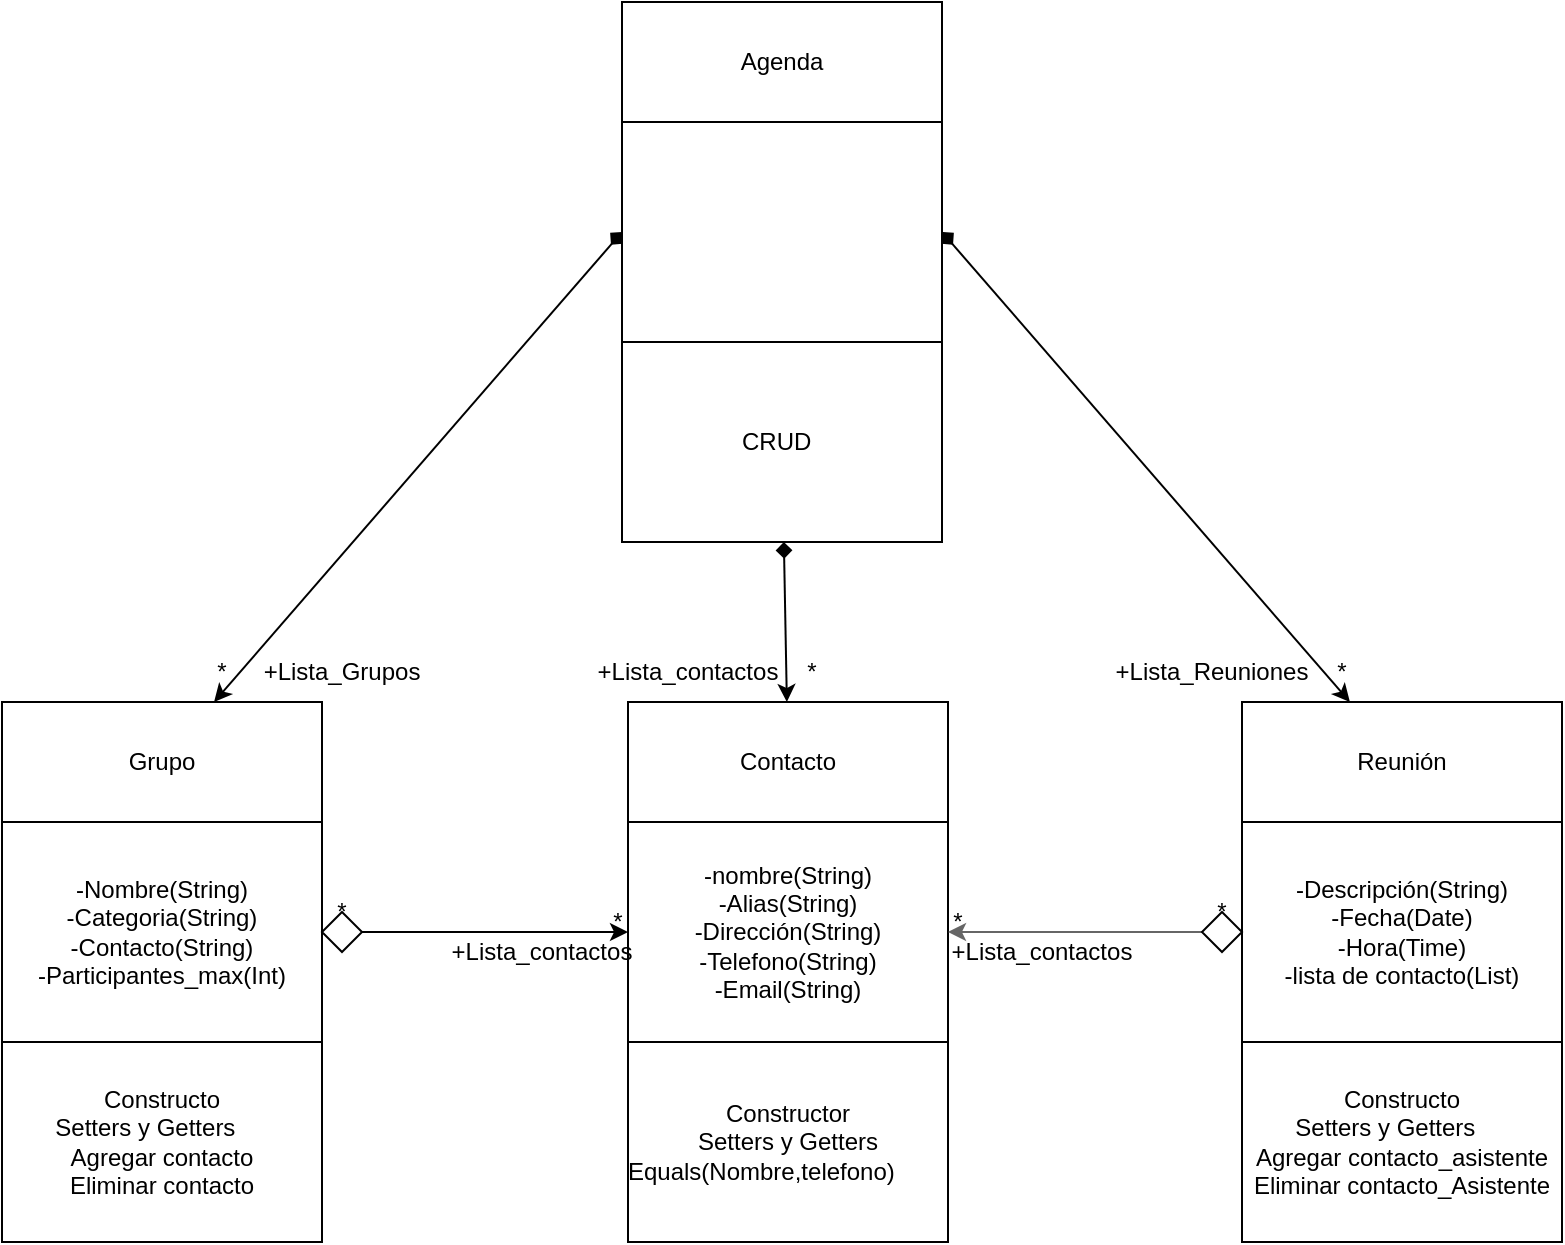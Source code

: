 <mxfile>
    <diagram id="qxHnh13N4t9xr8P-Yauw" name="Page-1">
        <mxGraphModel dx="837" dy="387" grid="1" gridSize="10" guides="1" tooltips="1" connect="1" arrows="1" fold="1" page="1" pageScale="1" pageWidth="850" pageHeight="1100" math="0" shadow="0">
            <root>
                <mxCell id="0"/>
                <mxCell id="1" parent="0"/>
                <mxCell id="13" value="" style="edgeStyle=none;html=1;startArrow=none;" parent="1" source="15" target="7" edge="1">
                    <mxGeometry relative="1" as="geometry"/>
                </mxCell>
                <mxCell id="2" value="-nombre(String)&lt;br&gt;-Alias(String)&lt;br&gt;-Dirección(String)&lt;br&gt;-Telefono(String)&lt;br&gt;-Email(String)" style="rounded=0;whiteSpace=wrap;html=1;" parent="1" vertex="1">
                    <mxGeometry x="348" y="460" width="160" height="110" as="geometry"/>
                </mxCell>
                <mxCell id="41" value="" style="edgeStyle=none;html=1;startArrow=classic;startFill=1;endArrow=diamond;endFill=1;" edge="1" parent="1" source="3" target="35">
                    <mxGeometry relative="1" as="geometry"/>
                </mxCell>
                <mxCell id="3" value="Contacto" style="rounded=0;whiteSpace=wrap;html=1;" parent="1" vertex="1">
                    <mxGeometry x="348" y="400" width="160" height="60" as="geometry"/>
                </mxCell>
                <mxCell id="6" value="Constructor&lt;br&gt;Setters y Getters&lt;br&gt;Equals(Nombre,telefono)&lt;span style=&quot;white-space: pre;&quot;&gt;&#9;&lt;/span&gt;" style="rounded=0;whiteSpace=wrap;html=1;fillColor=default;" parent="1" vertex="1">
                    <mxGeometry x="348" y="570" width="160" height="100" as="geometry"/>
                </mxCell>
                <mxCell id="7" value="-Nombre(String)&lt;br&gt;-Categoria(String)&lt;br&gt;-Contacto(String)&lt;br&gt;-Participantes_max(Int)" style="rounded=0;whiteSpace=wrap;html=1;" parent="1" vertex="1">
                    <mxGeometry x="35" y="460" width="160" height="110" as="geometry"/>
                </mxCell>
                <mxCell id="40" value="" style="edgeStyle=none;html=1;startArrow=classic;startFill=1;endArrow=diamond;endFill=1;entryX=0;entryY=0.5;entryDx=0;entryDy=0;" edge="1" parent="1" source="8" target="33">
                    <mxGeometry relative="1" as="geometry">
                        <mxPoint x="311.113" y="217.348" as="targetPoint"/>
                    </mxGeometry>
                </mxCell>
                <mxCell id="8" value="Grupo" style="rounded=0;whiteSpace=wrap;html=1;" parent="1" vertex="1">
                    <mxGeometry x="35" y="400" width="160" height="60" as="geometry"/>
                </mxCell>
                <mxCell id="9" value="Constructo&lt;br&gt;Setters y Getters&lt;span style=&quot;white-space: pre;&quot;&gt;&#9;&lt;/span&gt;&lt;br&gt;Agregar contacto&lt;br&gt;Eliminar contacto" style="rounded=0;whiteSpace=wrap;html=1;fillColor=default;" parent="1" vertex="1">
                    <mxGeometry x="35" y="570" width="160" height="100" as="geometry"/>
                </mxCell>
                <mxCell id="10" value="-Descripción(String)&lt;br&gt;-Fecha(Date)&lt;br&gt;-Hora(Time)&lt;br&gt;-lista de contacto(List)" style="rounded=0;whiteSpace=wrap;html=1;" parent="1" vertex="1">
                    <mxGeometry x="655" y="460" width="160" height="110" as="geometry"/>
                </mxCell>
                <mxCell id="43" value="" style="edgeStyle=none;html=1;startArrow=classic;startFill=1;endArrow=diamond;endFill=1;entryX=1;entryY=0.5;entryDx=0;entryDy=0;" edge="1" parent="1" source="11" target="33">
                    <mxGeometry relative="1" as="geometry">
                        <mxPoint x="520" y="180" as="targetPoint"/>
                    </mxGeometry>
                </mxCell>
                <mxCell id="11" value="Reunión" style="rounded=0;whiteSpace=wrap;html=1;" parent="1" vertex="1">
                    <mxGeometry x="655" y="400" width="160" height="60" as="geometry"/>
                </mxCell>
                <mxCell id="12" value="Constructo&lt;br&gt;Setters y Getters&lt;span style=&quot;white-space: pre;&quot;&gt;&#9;&lt;/span&gt;&lt;br&gt;Agregar contacto_asistente&lt;br&gt;Eliminar contacto_Asistente" style="rounded=0;whiteSpace=wrap;html=1;fillColor=default;" parent="1" vertex="1">
                    <mxGeometry x="655" y="570" width="160" height="100" as="geometry"/>
                </mxCell>
                <mxCell id="16" value="" style="edgeStyle=none;html=1;endArrow=none;startArrow=classic;startFill=1;" parent="1" source="2" target="15" edge="1">
                    <mxGeometry relative="1" as="geometry">
                        <mxPoint x="348" y="515.0" as="sourcePoint"/>
                        <mxPoint x="268" y="515.0" as="targetPoint"/>
                    </mxGeometry>
                </mxCell>
                <mxCell id="15" value="" style="rhombus;whiteSpace=wrap;html=1;fillColor=default;" parent="1" vertex="1">
                    <mxGeometry x="195" y="505" width="20" height="20" as="geometry"/>
                </mxCell>
                <mxCell id="17" value="*" style="text;html=1;strokeColor=none;fillColor=none;align=center;verticalAlign=middle;whiteSpace=wrap;rounded=0;" parent="1" vertex="1">
                    <mxGeometry x="313" y="495" width="60" height="30" as="geometry"/>
                </mxCell>
                <mxCell id="23" value="" style="endArrow=none;html=1;strokeColor=default;startArrow=none;" parent="1" source="20" edge="1">
                    <mxGeometry width="50" height="50" relative="1" as="geometry">
                        <mxPoint x="570" y="515" as="sourcePoint"/>
                        <mxPoint x="640" y="515" as="targetPoint"/>
                    </mxGeometry>
                </mxCell>
                <mxCell id="25" value="" style="endArrow=none;html=1;strokeColor=#666666;startArrow=classic;startFill=1;fillColor=#f5f5f5;" parent="1" target="20" edge="1">
                    <mxGeometry width="50" height="50" relative="1" as="geometry">
                        <mxPoint x="508" y="515" as="sourcePoint"/>
                        <mxPoint x="578" y="515" as="targetPoint"/>
                    </mxGeometry>
                </mxCell>
                <mxCell id="20" value="" style="rhombus;whiteSpace=wrap;html=1;fillColor=default;" parent="1" vertex="1">
                    <mxGeometry x="635" y="505" width="20" height="20" as="geometry"/>
                </mxCell>
                <mxCell id="26" value="*" style="text;html=1;strokeColor=none;fillColor=none;align=center;verticalAlign=middle;whiteSpace=wrap;rounded=0;" parent="1" vertex="1">
                    <mxGeometry x="483" y="495" width="60" height="30" as="geometry"/>
                </mxCell>
                <mxCell id="27" value="*" style="text;html=1;strokeColor=none;fillColor=none;align=center;verticalAlign=middle;whiteSpace=wrap;rounded=0;" parent="1" vertex="1">
                    <mxGeometry x="175" y="490" width="60" height="30" as="geometry"/>
                </mxCell>
                <mxCell id="29" value="*" style="text;html=1;strokeColor=none;fillColor=none;align=center;verticalAlign=middle;whiteSpace=wrap;rounded=0;" parent="1" vertex="1">
                    <mxGeometry x="615" y="490" width="60" height="30" as="geometry"/>
                </mxCell>
                <mxCell id="31" value="+Lista_contactos" style="text;html=1;strokeColor=none;fillColor=none;align=center;verticalAlign=middle;whiteSpace=wrap;rounded=0;" parent="1" vertex="1">
                    <mxGeometry x="525" y="510" width="60" height="30" as="geometry"/>
                </mxCell>
                <mxCell id="32" value="+Lista_contactos" style="text;html=1;strokeColor=none;fillColor=none;align=center;verticalAlign=middle;whiteSpace=wrap;rounded=0;" parent="1" vertex="1">
                    <mxGeometry x="275" y="510" width="60" height="30" as="geometry"/>
                </mxCell>
                <mxCell id="33" value="" style="rounded=0;whiteSpace=wrap;html=1;" vertex="1" parent="1">
                    <mxGeometry x="345" y="110" width="160" height="110" as="geometry"/>
                </mxCell>
                <mxCell id="34" value="Agenda" style="rounded=0;whiteSpace=wrap;html=1;" vertex="1" parent="1">
                    <mxGeometry x="345" y="50" width="160" height="60" as="geometry"/>
                </mxCell>
                <mxCell id="35" value="&amp;nbsp; CRUD&lt;span style=&quot;white-space: pre;&quot;&gt;&#9;&lt;/span&gt;" style="rounded=0;whiteSpace=wrap;html=1;fillColor=default;" vertex="1" parent="1">
                    <mxGeometry x="345" y="220" width="160" height="100" as="geometry"/>
                </mxCell>
                <mxCell id="44" value="+Lista_contactos" style="text;html=1;strokeColor=none;fillColor=none;align=center;verticalAlign=middle;whiteSpace=wrap;rounded=0;" vertex="1" parent="1">
                    <mxGeometry x="348" y="370" width="60" height="30" as="geometry"/>
                </mxCell>
                <mxCell id="45" value="+Lista_Grupos" style="text;html=1;strokeColor=none;fillColor=none;align=center;verticalAlign=middle;whiteSpace=wrap;rounded=0;" vertex="1" parent="1">
                    <mxGeometry x="175" y="370" width="60" height="30" as="geometry"/>
                </mxCell>
                <mxCell id="46" value="+Lista_Reuniones" style="text;html=1;strokeColor=none;fillColor=none;align=center;verticalAlign=middle;whiteSpace=wrap;rounded=0;" vertex="1" parent="1">
                    <mxGeometry x="610" y="370" width="60" height="30" as="geometry"/>
                </mxCell>
                <mxCell id="47" value="*" style="text;html=1;strokeColor=none;fillColor=none;align=center;verticalAlign=middle;whiteSpace=wrap;rounded=0;" vertex="1" parent="1">
                    <mxGeometry x="410" y="370" width="60" height="30" as="geometry"/>
                </mxCell>
                <mxCell id="48" value="*" style="text;html=1;strokeColor=none;fillColor=none;align=center;verticalAlign=middle;whiteSpace=wrap;rounded=0;" vertex="1" parent="1">
                    <mxGeometry x="675" y="370" width="60" height="30" as="geometry"/>
                </mxCell>
                <mxCell id="49" value="*" style="text;html=1;strokeColor=none;fillColor=none;align=center;verticalAlign=middle;whiteSpace=wrap;rounded=0;" vertex="1" parent="1">
                    <mxGeometry x="115" y="370" width="60" height="30" as="geometry"/>
                </mxCell>
            </root>
        </mxGraphModel>
    </diagram>
</mxfile>